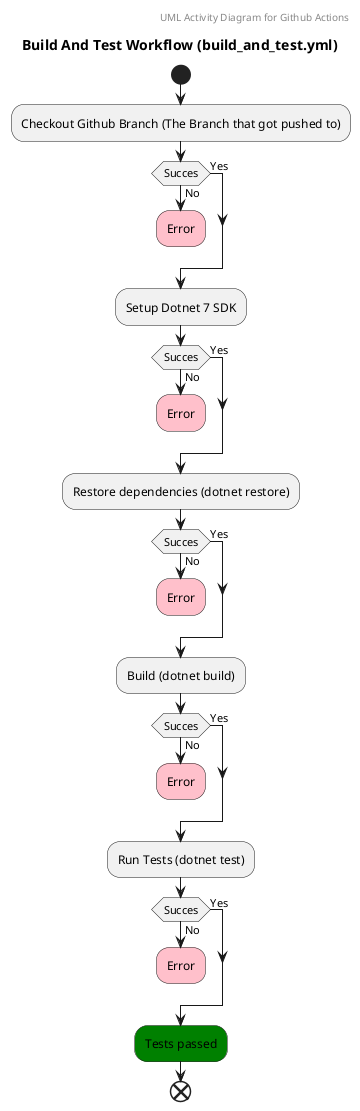 @startuml
header UML Activity Diagram for Github Actions
title Build And Test Workflow (build_and_test.yml)
start
:Checkout Github Branch (The Branch that got pushed to);


if(Succes) then (No)
    #pink:Error;
    kill
else (Yes)
endif


:Setup Dotnet 7 SDK;

if(Succes) then (No)
    #pink:Error;
    kill
else (Yes)
endif

:Restore dependencies (dotnet restore);

if(Succes) then (No)
    #pink:Error;
    kill
else (Yes)
endif

:Build (dotnet build);

if(Succes) then (No)
    #pink:Error;
    kill
else (Yes)
endif

:Run Tests (dotnet test);

if(Succes) then (No)
    #pink:Error;
    kill
else (Yes)
endif

#green:Tests passed;

end
@enduml
